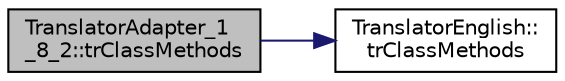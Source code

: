 digraph "TranslatorAdapter_1_8_2::trClassMethods"
{
 // LATEX_PDF_SIZE
  edge [fontname="Helvetica",fontsize="10",labelfontname="Helvetica",labelfontsize="10"];
  node [fontname="Helvetica",fontsize="10",shape=record];
  rankdir="LR";
  Node1 [label="TranslatorAdapter_1\l_8_2::trClassMethods",height=0.2,width=0.4,color="black", fillcolor="grey75", style="filled", fontcolor="black",tooltip=" "];
  Node1 -> Node2 [color="midnightblue",fontsize="10",style="solid",fontname="Helvetica"];
  Node2 [label="TranslatorEnglish::\ltrClassMethods",height=0.2,width=0.4,color="black", fillcolor="white", style="filled",URL="$classTranslatorEnglish.html#a7148dfb24ec3834caa3a2c42e6fd97d9",tooltip=" "];
}
